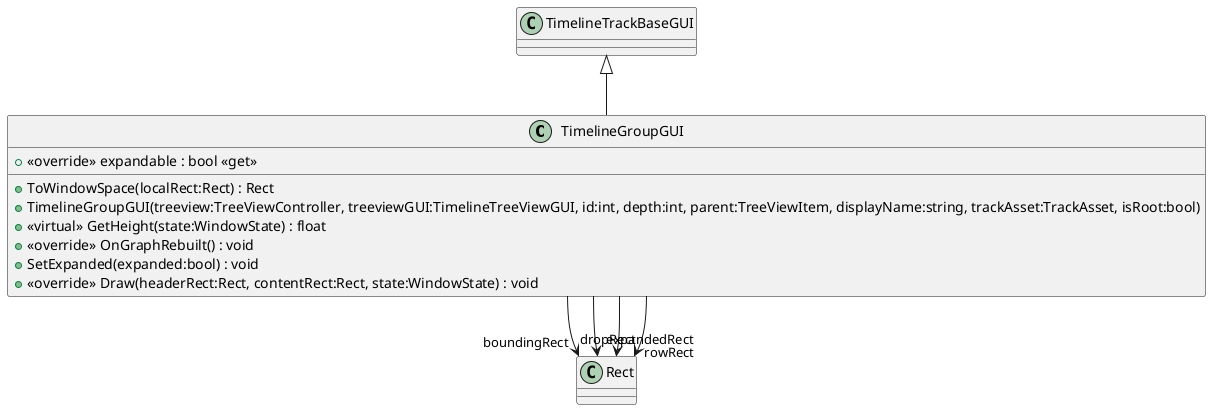 @startuml
class TimelineGroupGUI {
    + ToWindowSpace(localRect:Rect) : Rect
    + <<override>> expandable : bool <<get>>
    + TimelineGroupGUI(treeview:TreeViewController, treeviewGUI:TimelineTreeViewGUI, id:int, depth:int, parent:TreeViewItem, displayName:string, trackAsset:TrackAsset, isRoot:bool)
    + <<virtual>> GetHeight(state:WindowState) : float
    + <<override>> OnGraphRebuilt() : void
    + SetExpanded(expanded:bool) : void
    + <<override>> Draw(headerRect:Rect, contentRect:Rect, state:WindowState) : void
}
TimelineTrackBaseGUI <|-- TimelineGroupGUI
TimelineGroupGUI --> "boundingRect" Rect
TimelineGroupGUI --> "expandedRect" Rect
TimelineGroupGUI --> "rowRect" Rect
TimelineGroupGUI --> "dropRect" Rect
@enduml
